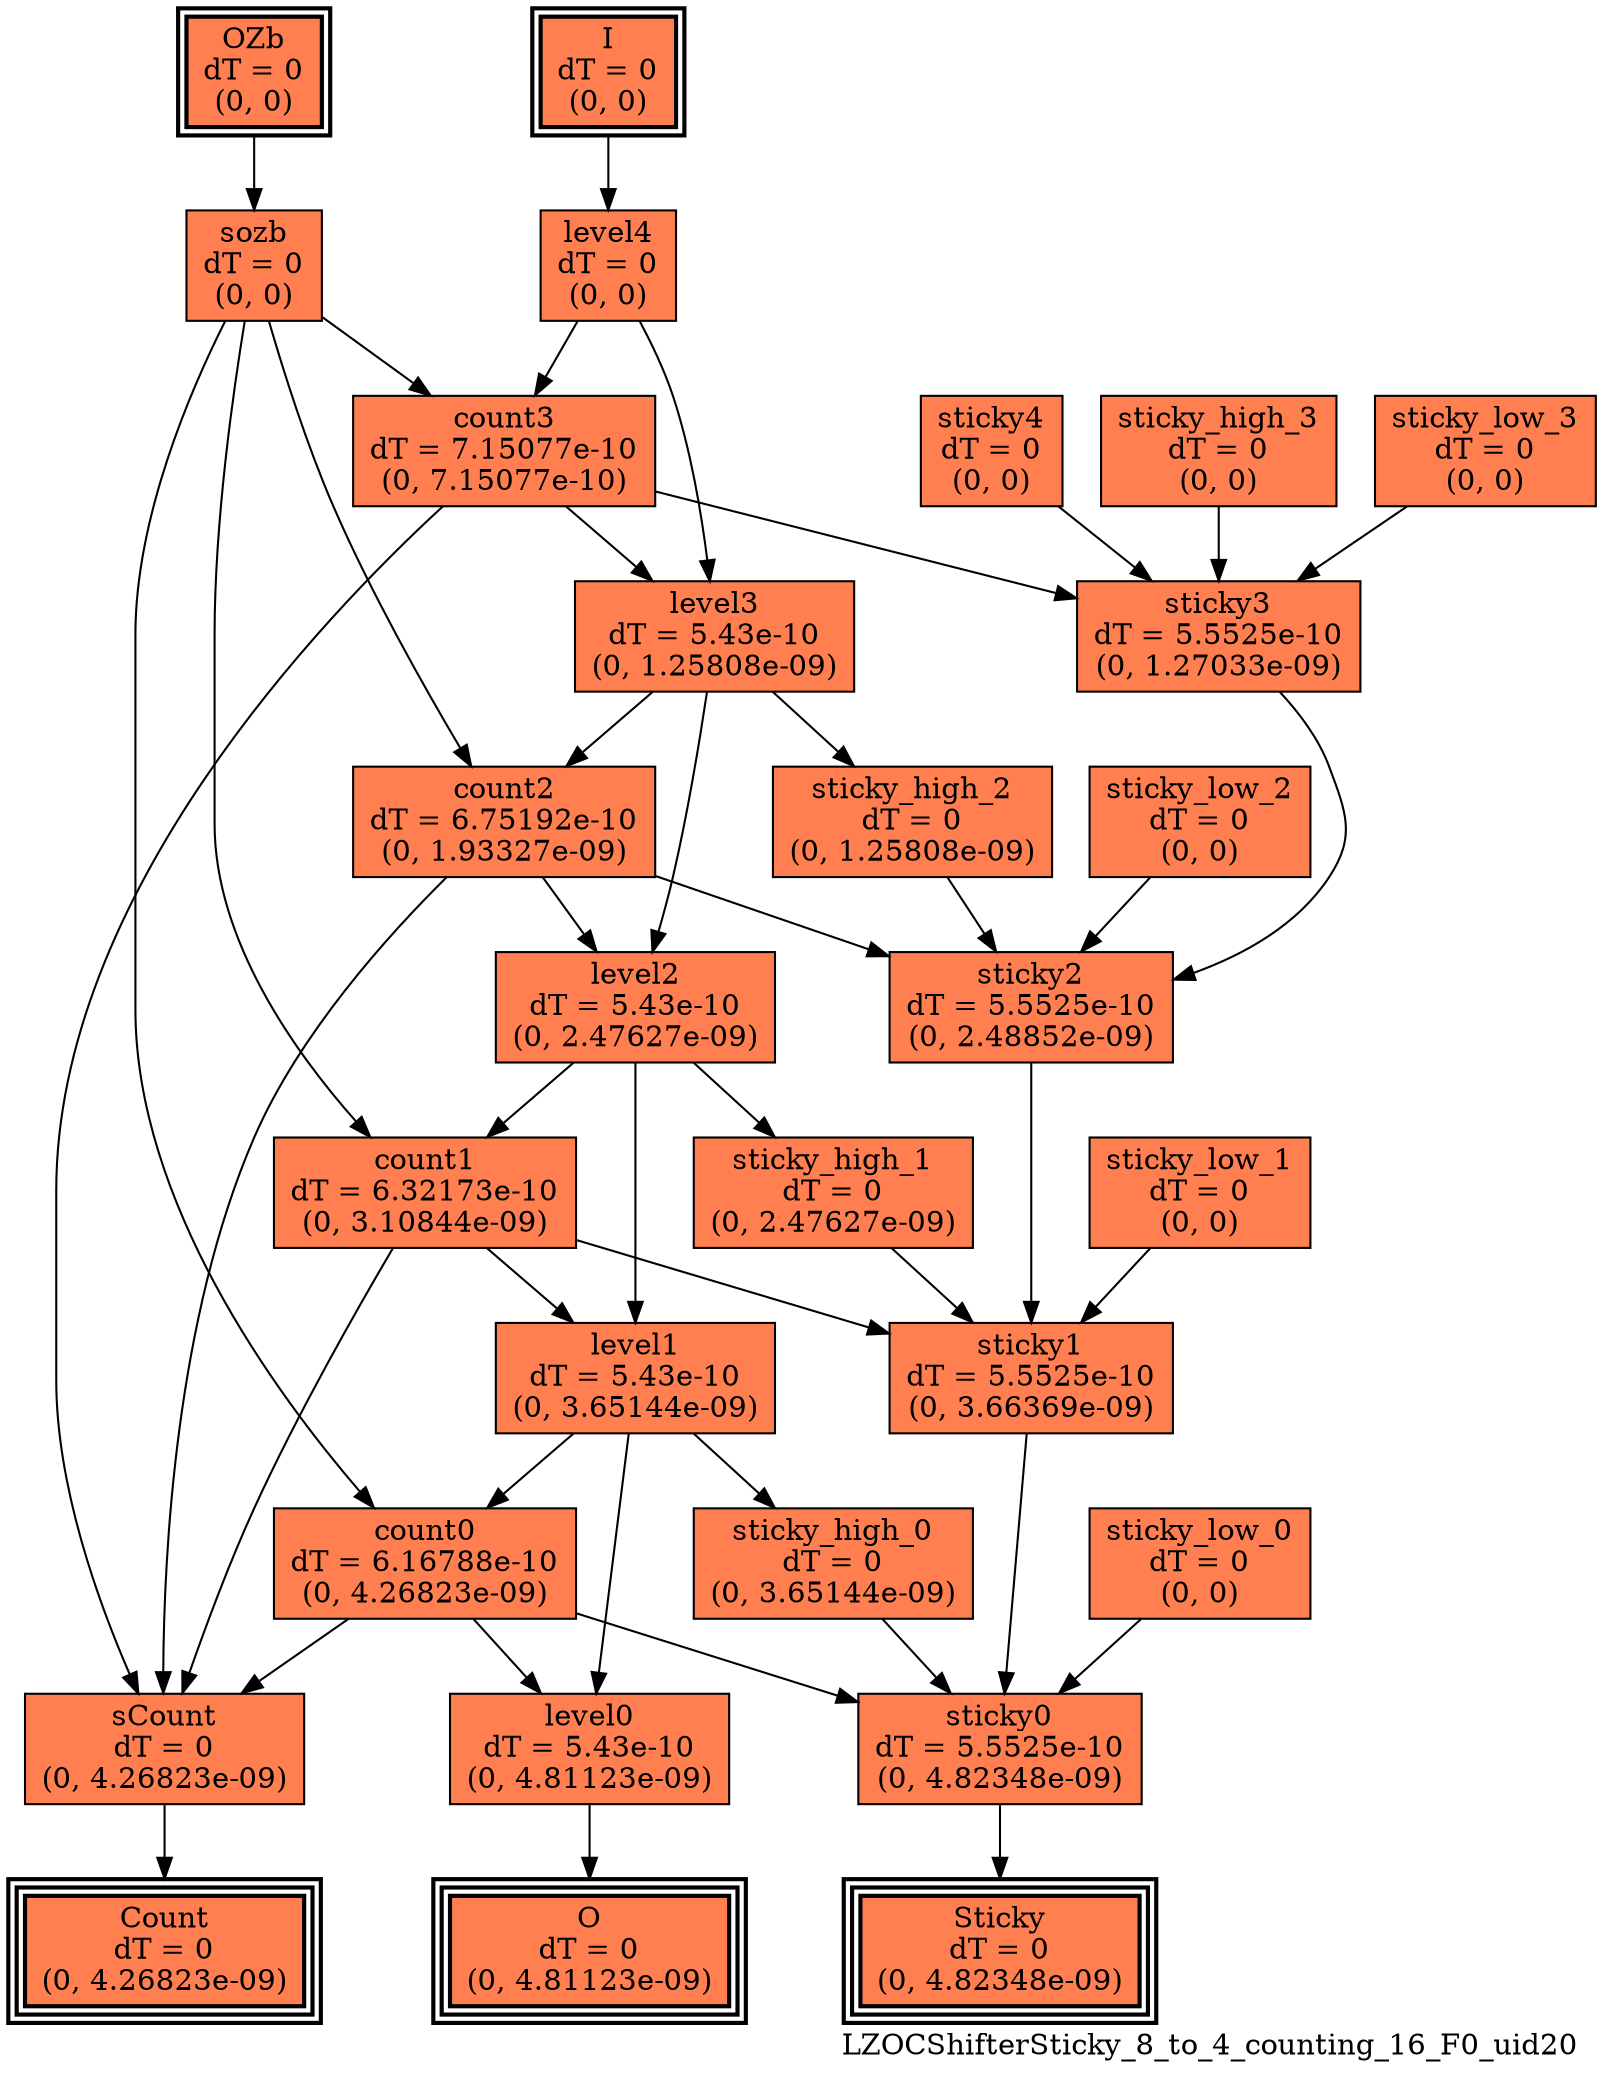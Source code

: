 digraph LZOCShifterSticky_8_to_4_counting_16_F0_uid20
{
	//graph drawing options
	label=LZOCShifterSticky_8_to_4_counting_16_F0_uid20;
	labelloc=bottom;
	labeljust=right;
	ratio=auto;
	nodesep=0.25;
	ranksep=0.5;

	//input/output signals of operator LZOCShifterSticky_8_to_4_counting_16_F0_uid20
	I__LZOCShifterSticky_8_to_4_counting_16_F0_uid20 [ label="I\ndT = 0\n(0, 0)", shape=box, color=black, style="bold, filled", fillcolor=coral, peripheries=2 ];
	OZb__LZOCShifterSticky_8_to_4_counting_16_F0_uid20 [ label="OZb\ndT = 0\n(0, 0)", shape=box, color=black, style="bold, filled", fillcolor=coral, peripheries=2 ];
	Count__LZOCShifterSticky_8_to_4_counting_16_F0_uid20 [ label="Count\ndT = 0\n(0, 4.26823e-09)", shape=box, color=black, style="bold, filled", fillcolor=coral, peripheries=3 ];
	O__LZOCShifterSticky_8_to_4_counting_16_F0_uid20 [ label="O\ndT = 0\n(0, 4.81123e-09)", shape=box, color=black, style="bold, filled", fillcolor=coral, peripheries=3 ];
	Sticky__LZOCShifterSticky_8_to_4_counting_16_F0_uid20 [ label="Sticky\ndT = 0\n(0, 4.82348e-09)", shape=box, color=black, style="bold, filled", fillcolor=coral, peripheries=3 ];
	{rank=same I__LZOCShifterSticky_8_to_4_counting_16_F0_uid20, OZb__LZOCShifterSticky_8_to_4_counting_16_F0_uid20};
	{rank=same Count__LZOCShifterSticky_8_to_4_counting_16_F0_uid20, O__LZOCShifterSticky_8_to_4_counting_16_F0_uid20, Sticky__LZOCShifterSticky_8_to_4_counting_16_F0_uid20};
	//internal signals of operator LZOCShifterSticky_8_to_4_counting_16_F0_uid20
	level4__LZOCShifterSticky_8_to_4_counting_16_F0_uid20 [ label="level4\ndT = 0\n(0, 0)", shape=box, color=black, style=filled, fillcolor=coral, peripheries=1 ];
	sozb__LZOCShifterSticky_8_to_4_counting_16_F0_uid20 [ label="sozb\ndT = 0\n(0, 0)", shape=box, color=black, style=filled, fillcolor=coral, peripheries=1 ];
	sticky4__LZOCShifterSticky_8_to_4_counting_16_F0_uid20 [ label="sticky4\ndT = 0\n(0, 0)", shape=box, color=black, style=filled, fillcolor=coral, peripheries=1 ];
	count3__LZOCShifterSticky_8_to_4_counting_16_F0_uid20 [ label="count3\ndT = 7.15077e-10\n(0, 7.15077e-10)", shape=box, color=black, style=filled, fillcolor=coral, peripheries=1 ];
	level3__LZOCShifterSticky_8_to_4_counting_16_F0_uid20 [ label="level3\ndT = 5.43e-10\n(0, 1.25808e-09)", shape=box, color=black, style=filled, fillcolor=coral, peripheries=1 ];
	sticky_high_3__LZOCShifterSticky_8_to_4_counting_16_F0_uid20 [ label="sticky_high_3\ndT = 0\n(0, 0)", shape=box, color=black, style=filled, fillcolor=coral, peripheries=1 ];
	sticky_low_3__LZOCShifterSticky_8_to_4_counting_16_F0_uid20 [ label="sticky_low_3\ndT = 0\n(0, 0)", shape=box, color=black, style=filled, fillcolor=coral, peripheries=1 ];
	sticky3__LZOCShifterSticky_8_to_4_counting_16_F0_uid20 [ label="sticky3\ndT = 5.5525e-10\n(0, 1.27033e-09)", shape=box, color=black, style=filled, fillcolor=coral, peripheries=1 ];
	count2__LZOCShifterSticky_8_to_4_counting_16_F0_uid20 [ label="count2\ndT = 6.75192e-10\n(0, 1.93327e-09)", shape=box, color=black, style=filled, fillcolor=coral, peripheries=1 ];
	level2__LZOCShifterSticky_8_to_4_counting_16_F0_uid20 [ label="level2\ndT = 5.43e-10\n(0, 2.47627e-09)", shape=box, color=black, style=filled, fillcolor=coral, peripheries=1 ];
	sticky_high_2__LZOCShifterSticky_8_to_4_counting_16_F0_uid20 [ label="sticky_high_2\ndT = 0\n(0, 1.25808e-09)", shape=box, color=black, style=filled, fillcolor=coral, peripheries=1 ];
	sticky_low_2__LZOCShifterSticky_8_to_4_counting_16_F0_uid20 [ label="sticky_low_2\ndT = 0\n(0, 0)", shape=box, color=black, style=filled, fillcolor=coral, peripheries=1 ];
	sticky2__LZOCShifterSticky_8_to_4_counting_16_F0_uid20 [ label="sticky2\ndT = 5.5525e-10\n(0, 2.48852e-09)", shape=box, color=black, style=filled, fillcolor=coral, peripheries=1 ];
	count1__LZOCShifterSticky_8_to_4_counting_16_F0_uid20 [ label="count1\ndT = 6.32173e-10\n(0, 3.10844e-09)", shape=box, color=black, style=filled, fillcolor=coral, peripheries=1 ];
	level1__LZOCShifterSticky_8_to_4_counting_16_F0_uid20 [ label="level1\ndT = 5.43e-10\n(0, 3.65144e-09)", shape=box, color=black, style=filled, fillcolor=coral, peripheries=1 ];
	sticky_high_1__LZOCShifterSticky_8_to_4_counting_16_F0_uid20 [ label="sticky_high_1\ndT = 0\n(0, 2.47627e-09)", shape=box, color=black, style=filled, fillcolor=coral, peripheries=1 ];
	sticky_low_1__LZOCShifterSticky_8_to_4_counting_16_F0_uid20 [ label="sticky_low_1\ndT = 0\n(0, 0)", shape=box, color=black, style=filled, fillcolor=coral, peripheries=1 ];
	sticky1__LZOCShifterSticky_8_to_4_counting_16_F0_uid20 [ label="sticky1\ndT = 5.5525e-10\n(0, 3.66369e-09)", shape=box, color=black, style=filled, fillcolor=coral, peripheries=1 ];
	count0__LZOCShifterSticky_8_to_4_counting_16_F0_uid20 [ label="count0\ndT = 6.16788e-10\n(0, 4.26823e-09)", shape=box, color=black, style=filled, fillcolor=coral, peripheries=1 ];
	level0__LZOCShifterSticky_8_to_4_counting_16_F0_uid20 [ label="level0\ndT = 5.43e-10\n(0, 4.81123e-09)", shape=box, color=black, style=filled, fillcolor=coral, peripheries=1 ];
	sticky_high_0__LZOCShifterSticky_8_to_4_counting_16_F0_uid20 [ label="sticky_high_0\ndT = 0\n(0, 3.65144e-09)", shape=box, color=black, style=filled, fillcolor=coral, peripheries=1 ];
	sticky_low_0__LZOCShifterSticky_8_to_4_counting_16_F0_uid20 [ label="sticky_low_0\ndT = 0\n(0, 0)", shape=box, color=black, style=filled, fillcolor=coral, peripheries=1 ];
	sticky0__LZOCShifterSticky_8_to_4_counting_16_F0_uid20 [ label="sticky0\ndT = 5.5525e-10\n(0, 4.82348e-09)", shape=box, color=black, style=filled, fillcolor=coral, peripheries=1 ];
	sCount__LZOCShifterSticky_8_to_4_counting_16_F0_uid20 [ label="sCount\ndT = 0\n(0, 4.26823e-09)", shape=box, color=black, style=filled, fillcolor=coral, peripheries=1 ];

	//subcomponents of operator LZOCShifterSticky_8_to_4_counting_16_F0_uid20

	//input and internal signal connections of operator LZOCShifterSticky_8_to_4_counting_16_F0_uid20
	I__LZOCShifterSticky_8_to_4_counting_16_F0_uid20 -> level4__LZOCShifterSticky_8_to_4_counting_16_F0_uid20 [ arrowhead=normal, arrowsize=1.0, arrowtail=normal, color=black, dir=forward  ];
	OZb__LZOCShifterSticky_8_to_4_counting_16_F0_uid20 -> sozb__LZOCShifterSticky_8_to_4_counting_16_F0_uid20 [ arrowhead=normal, arrowsize=1.0, arrowtail=normal, color=black, dir=forward  ];
	level4__LZOCShifterSticky_8_to_4_counting_16_F0_uid20 -> count3__LZOCShifterSticky_8_to_4_counting_16_F0_uid20 [ arrowhead=normal, arrowsize=1.0, arrowtail=normal, color=black, dir=forward  ];
	level4__LZOCShifterSticky_8_to_4_counting_16_F0_uid20 -> level3__LZOCShifterSticky_8_to_4_counting_16_F0_uid20 [ arrowhead=normal, arrowsize=1.0, arrowtail=normal, color=black, dir=forward  ];
	sozb__LZOCShifterSticky_8_to_4_counting_16_F0_uid20 -> count3__LZOCShifterSticky_8_to_4_counting_16_F0_uid20 [ arrowhead=normal, arrowsize=1.0, arrowtail=normal, color=black, dir=forward  ];
	sozb__LZOCShifterSticky_8_to_4_counting_16_F0_uid20 -> count2__LZOCShifterSticky_8_to_4_counting_16_F0_uid20 [ arrowhead=normal, arrowsize=1.0, arrowtail=normal, color=black, dir=forward  ];
	sozb__LZOCShifterSticky_8_to_4_counting_16_F0_uid20 -> count1__LZOCShifterSticky_8_to_4_counting_16_F0_uid20 [ arrowhead=normal, arrowsize=1.0, arrowtail=normal, color=black, dir=forward  ];
	sozb__LZOCShifterSticky_8_to_4_counting_16_F0_uid20 -> count0__LZOCShifterSticky_8_to_4_counting_16_F0_uid20 [ arrowhead=normal, arrowsize=1.0, arrowtail=normal, color=black, dir=forward  ];
	sticky4__LZOCShifterSticky_8_to_4_counting_16_F0_uid20 -> sticky3__LZOCShifterSticky_8_to_4_counting_16_F0_uid20 [ arrowhead=normal, arrowsize=1.0, arrowtail=normal, color=black, dir=forward  ];
	count3__LZOCShifterSticky_8_to_4_counting_16_F0_uid20 -> level3__LZOCShifterSticky_8_to_4_counting_16_F0_uid20 [ arrowhead=normal, arrowsize=1.0, arrowtail=normal, color=black, dir=forward  ];
	count3__LZOCShifterSticky_8_to_4_counting_16_F0_uid20 -> sticky3__LZOCShifterSticky_8_to_4_counting_16_F0_uid20 [ arrowhead=normal, arrowsize=1.0, arrowtail=normal, color=black, dir=forward  ];
	count3__LZOCShifterSticky_8_to_4_counting_16_F0_uid20 -> sCount__LZOCShifterSticky_8_to_4_counting_16_F0_uid20 [ arrowhead=normal, arrowsize=1.0, arrowtail=normal, color=black, dir=forward  ];
	level3__LZOCShifterSticky_8_to_4_counting_16_F0_uid20 -> count2__LZOCShifterSticky_8_to_4_counting_16_F0_uid20 [ arrowhead=normal, arrowsize=1.0, arrowtail=normal, color=black, dir=forward  ];
	level3__LZOCShifterSticky_8_to_4_counting_16_F0_uid20 -> level2__LZOCShifterSticky_8_to_4_counting_16_F0_uid20 [ arrowhead=normal, arrowsize=1.0, arrowtail=normal, color=black, dir=forward  ];
	level3__LZOCShifterSticky_8_to_4_counting_16_F0_uid20 -> sticky_high_2__LZOCShifterSticky_8_to_4_counting_16_F0_uid20 [ arrowhead=normal, arrowsize=1.0, arrowtail=normal, color=black, dir=forward  ];
	sticky_high_3__LZOCShifterSticky_8_to_4_counting_16_F0_uid20 -> sticky3__LZOCShifterSticky_8_to_4_counting_16_F0_uid20 [ arrowhead=normal, arrowsize=1.0, arrowtail=normal, color=black, dir=forward  ];
	sticky_low_3__LZOCShifterSticky_8_to_4_counting_16_F0_uid20 -> sticky3__LZOCShifterSticky_8_to_4_counting_16_F0_uid20 [ arrowhead=normal, arrowsize=1.0, arrowtail=normal, color=black, dir=forward  ];
	sticky3__LZOCShifterSticky_8_to_4_counting_16_F0_uid20 -> sticky2__LZOCShifterSticky_8_to_4_counting_16_F0_uid20 [ arrowhead=normal, arrowsize=1.0, arrowtail=normal, color=black, dir=forward  ];
	count2__LZOCShifterSticky_8_to_4_counting_16_F0_uid20 -> level2__LZOCShifterSticky_8_to_4_counting_16_F0_uid20 [ arrowhead=normal, arrowsize=1.0, arrowtail=normal, color=black, dir=forward  ];
	count2__LZOCShifterSticky_8_to_4_counting_16_F0_uid20 -> sticky2__LZOCShifterSticky_8_to_4_counting_16_F0_uid20 [ arrowhead=normal, arrowsize=1.0, arrowtail=normal, color=black, dir=forward  ];
	count2__LZOCShifterSticky_8_to_4_counting_16_F0_uid20 -> sCount__LZOCShifterSticky_8_to_4_counting_16_F0_uid20 [ arrowhead=normal, arrowsize=1.0, arrowtail=normal, color=black, dir=forward  ];
	level2__LZOCShifterSticky_8_to_4_counting_16_F0_uid20 -> count1__LZOCShifterSticky_8_to_4_counting_16_F0_uid20 [ arrowhead=normal, arrowsize=1.0, arrowtail=normal, color=black, dir=forward  ];
	level2__LZOCShifterSticky_8_to_4_counting_16_F0_uid20 -> level1__LZOCShifterSticky_8_to_4_counting_16_F0_uid20 [ arrowhead=normal, arrowsize=1.0, arrowtail=normal, color=black, dir=forward  ];
	level2__LZOCShifterSticky_8_to_4_counting_16_F0_uid20 -> sticky_high_1__LZOCShifterSticky_8_to_4_counting_16_F0_uid20 [ arrowhead=normal, arrowsize=1.0, arrowtail=normal, color=black, dir=forward  ];
	sticky_high_2__LZOCShifterSticky_8_to_4_counting_16_F0_uid20 -> sticky2__LZOCShifterSticky_8_to_4_counting_16_F0_uid20 [ arrowhead=normal, arrowsize=1.0, arrowtail=normal, color=black, dir=forward  ];
	sticky_low_2__LZOCShifterSticky_8_to_4_counting_16_F0_uid20 -> sticky2__LZOCShifterSticky_8_to_4_counting_16_F0_uid20 [ arrowhead=normal, arrowsize=1.0, arrowtail=normal, color=black, dir=forward  ];
	sticky2__LZOCShifterSticky_8_to_4_counting_16_F0_uid20 -> sticky1__LZOCShifterSticky_8_to_4_counting_16_F0_uid20 [ arrowhead=normal, arrowsize=1.0, arrowtail=normal, color=black, dir=forward  ];
	count1__LZOCShifterSticky_8_to_4_counting_16_F0_uid20 -> level1__LZOCShifterSticky_8_to_4_counting_16_F0_uid20 [ arrowhead=normal, arrowsize=1.0, arrowtail=normal, color=black, dir=forward  ];
	count1__LZOCShifterSticky_8_to_4_counting_16_F0_uid20 -> sticky1__LZOCShifterSticky_8_to_4_counting_16_F0_uid20 [ arrowhead=normal, arrowsize=1.0, arrowtail=normal, color=black, dir=forward  ];
	count1__LZOCShifterSticky_8_to_4_counting_16_F0_uid20 -> sCount__LZOCShifterSticky_8_to_4_counting_16_F0_uid20 [ arrowhead=normal, arrowsize=1.0, arrowtail=normal, color=black, dir=forward  ];
	level1__LZOCShifterSticky_8_to_4_counting_16_F0_uid20 -> count0__LZOCShifterSticky_8_to_4_counting_16_F0_uid20 [ arrowhead=normal, arrowsize=1.0, arrowtail=normal, color=black, dir=forward  ];
	level1__LZOCShifterSticky_8_to_4_counting_16_F0_uid20 -> level0__LZOCShifterSticky_8_to_4_counting_16_F0_uid20 [ arrowhead=normal, arrowsize=1.0, arrowtail=normal, color=black, dir=forward  ];
	level1__LZOCShifterSticky_8_to_4_counting_16_F0_uid20 -> sticky_high_0__LZOCShifterSticky_8_to_4_counting_16_F0_uid20 [ arrowhead=normal, arrowsize=1.0, arrowtail=normal, color=black, dir=forward  ];
	sticky_high_1__LZOCShifterSticky_8_to_4_counting_16_F0_uid20 -> sticky1__LZOCShifterSticky_8_to_4_counting_16_F0_uid20 [ arrowhead=normal, arrowsize=1.0, arrowtail=normal, color=black, dir=forward  ];
	sticky_low_1__LZOCShifterSticky_8_to_4_counting_16_F0_uid20 -> sticky1__LZOCShifterSticky_8_to_4_counting_16_F0_uid20 [ arrowhead=normal, arrowsize=1.0, arrowtail=normal, color=black, dir=forward  ];
	sticky1__LZOCShifterSticky_8_to_4_counting_16_F0_uid20 -> sticky0__LZOCShifterSticky_8_to_4_counting_16_F0_uid20 [ arrowhead=normal, arrowsize=1.0, arrowtail=normal, color=black, dir=forward  ];
	count0__LZOCShifterSticky_8_to_4_counting_16_F0_uid20 -> level0__LZOCShifterSticky_8_to_4_counting_16_F0_uid20 [ arrowhead=normal, arrowsize=1.0, arrowtail=normal, color=black, dir=forward  ];
	count0__LZOCShifterSticky_8_to_4_counting_16_F0_uid20 -> sticky0__LZOCShifterSticky_8_to_4_counting_16_F0_uid20 [ arrowhead=normal, arrowsize=1.0, arrowtail=normal, color=black, dir=forward  ];
	count0__LZOCShifterSticky_8_to_4_counting_16_F0_uid20 -> sCount__LZOCShifterSticky_8_to_4_counting_16_F0_uid20 [ arrowhead=normal, arrowsize=1.0, arrowtail=normal, color=black, dir=forward  ];
	level0__LZOCShifterSticky_8_to_4_counting_16_F0_uid20 -> O__LZOCShifterSticky_8_to_4_counting_16_F0_uid20 [ arrowhead=normal, arrowsize=1.0, arrowtail=normal, color=black, dir=forward  ];
	sticky_high_0__LZOCShifterSticky_8_to_4_counting_16_F0_uid20 -> sticky0__LZOCShifterSticky_8_to_4_counting_16_F0_uid20 [ arrowhead=normal, arrowsize=1.0, arrowtail=normal, color=black, dir=forward  ];
	sticky_low_0__LZOCShifterSticky_8_to_4_counting_16_F0_uid20 -> sticky0__LZOCShifterSticky_8_to_4_counting_16_F0_uid20 [ arrowhead=normal, arrowsize=1.0, arrowtail=normal, color=black, dir=forward  ];
	sticky0__LZOCShifterSticky_8_to_4_counting_16_F0_uid20 -> Sticky__LZOCShifterSticky_8_to_4_counting_16_F0_uid20 [ arrowhead=normal, arrowsize=1.0, arrowtail=normal, color=black, dir=forward  ];
	sCount__LZOCShifterSticky_8_to_4_counting_16_F0_uid20 -> Count__LZOCShifterSticky_8_to_4_counting_16_F0_uid20 [ arrowhead=normal, arrowsize=1.0, arrowtail=normal, color=black, dir=forward  ];
}

